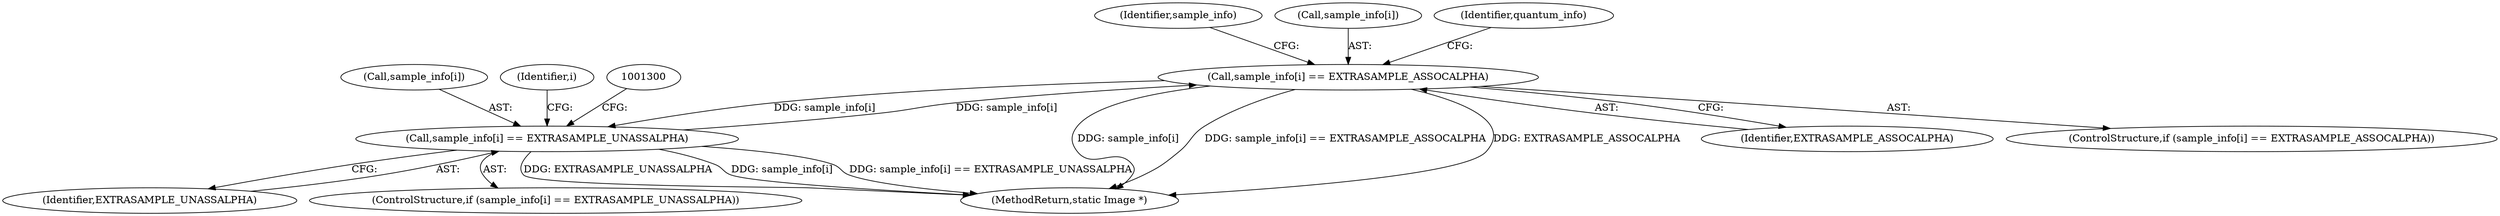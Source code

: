 digraph "0_ImageMagick_58cf5bf4fade82e3b510e8f3463a967278a3e410_0@array" {
"1001277" [label="(Call,sample_info[i] == EXTRASAMPLE_ASSOCALPHA)"];
"1001294" [label="(Call,sample_info[i] == EXTRASAMPLE_UNASSALPHA)"];
"1001277" [label="(Call,sample_info[i] == EXTRASAMPLE_ASSOCALPHA)"];
"1001295" [label="(Call,sample_info[i])"];
"1001281" [label="(Identifier,EXTRASAMPLE_ASSOCALPHA)"];
"1001294" [label="(Call,sample_info[i] == EXTRASAMPLE_UNASSALPHA)"];
"1001296" [label="(Identifier,sample_info)"];
"1001278" [label="(Call,sample_info[i])"];
"1001269" [label="(Identifier,i)"];
"1001277" [label="(Call,sample_info[i] == EXTRASAMPLE_ASSOCALPHA)"];
"1001293" [label="(ControlStructure,if (sample_info[i] == EXTRASAMPLE_UNASSALPHA))"];
"1003406" [label="(MethodReturn,static Image *)"];
"1001284" [label="(Identifier,quantum_info)"];
"1001276" [label="(ControlStructure,if (sample_info[i] == EXTRASAMPLE_ASSOCALPHA))"];
"1001298" [label="(Identifier,EXTRASAMPLE_UNASSALPHA)"];
"1001277" -> "1001276"  [label="AST: "];
"1001277" -> "1001281"  [label="CFG: "];
"1001278" -> "1001277"  [label="AST: "];
"1001281" -> "1001277"  [label="AST: "];
"1001284" -> "1001277"  [label="CFG: "];
"1001296" -> "1001277"  [label="CFG: "];
"1001277" -> "1003406"  [label="DDG: sample_info[i]"];
"1001277" -> "1003406"  [label="DDG: sample_info[i] == EXTRASAMPLE_ASSOCALPHA"];
"1001277" -> "1003406"  [label="DDG: EXTRASAMPLE_ASSOCALPHA"];
"1001294" -> "1001277"  [label="DDG: sample_info[i]"];
"1001277" -> "1001294"  [label="DDG: sample_info[i]"];
"1001294" -> "1001293"  [label="AST: "];
"1001294" -> "1001298"  [label="CFG: "];
"1001295" -> "1001294"  [label="AST: "];
"1001298" -> "1001294"  [label="AST: "];
"1001300" -> "1001294"  [label="CFG: "];
"1001269" -> "1001294"  [label="CFG: "];
"1001294" -> "1003406"  [label="DDG: sample_info[i]"];
"1001294" -> "1003406"  [label="DDG: sample_info[i] == EXTRASAMPLE_UNASSALPHA"];
"1001294" -> "1003406"  [label="DDG: EXTRASAMPLE_UNASSALPHA"];
}
